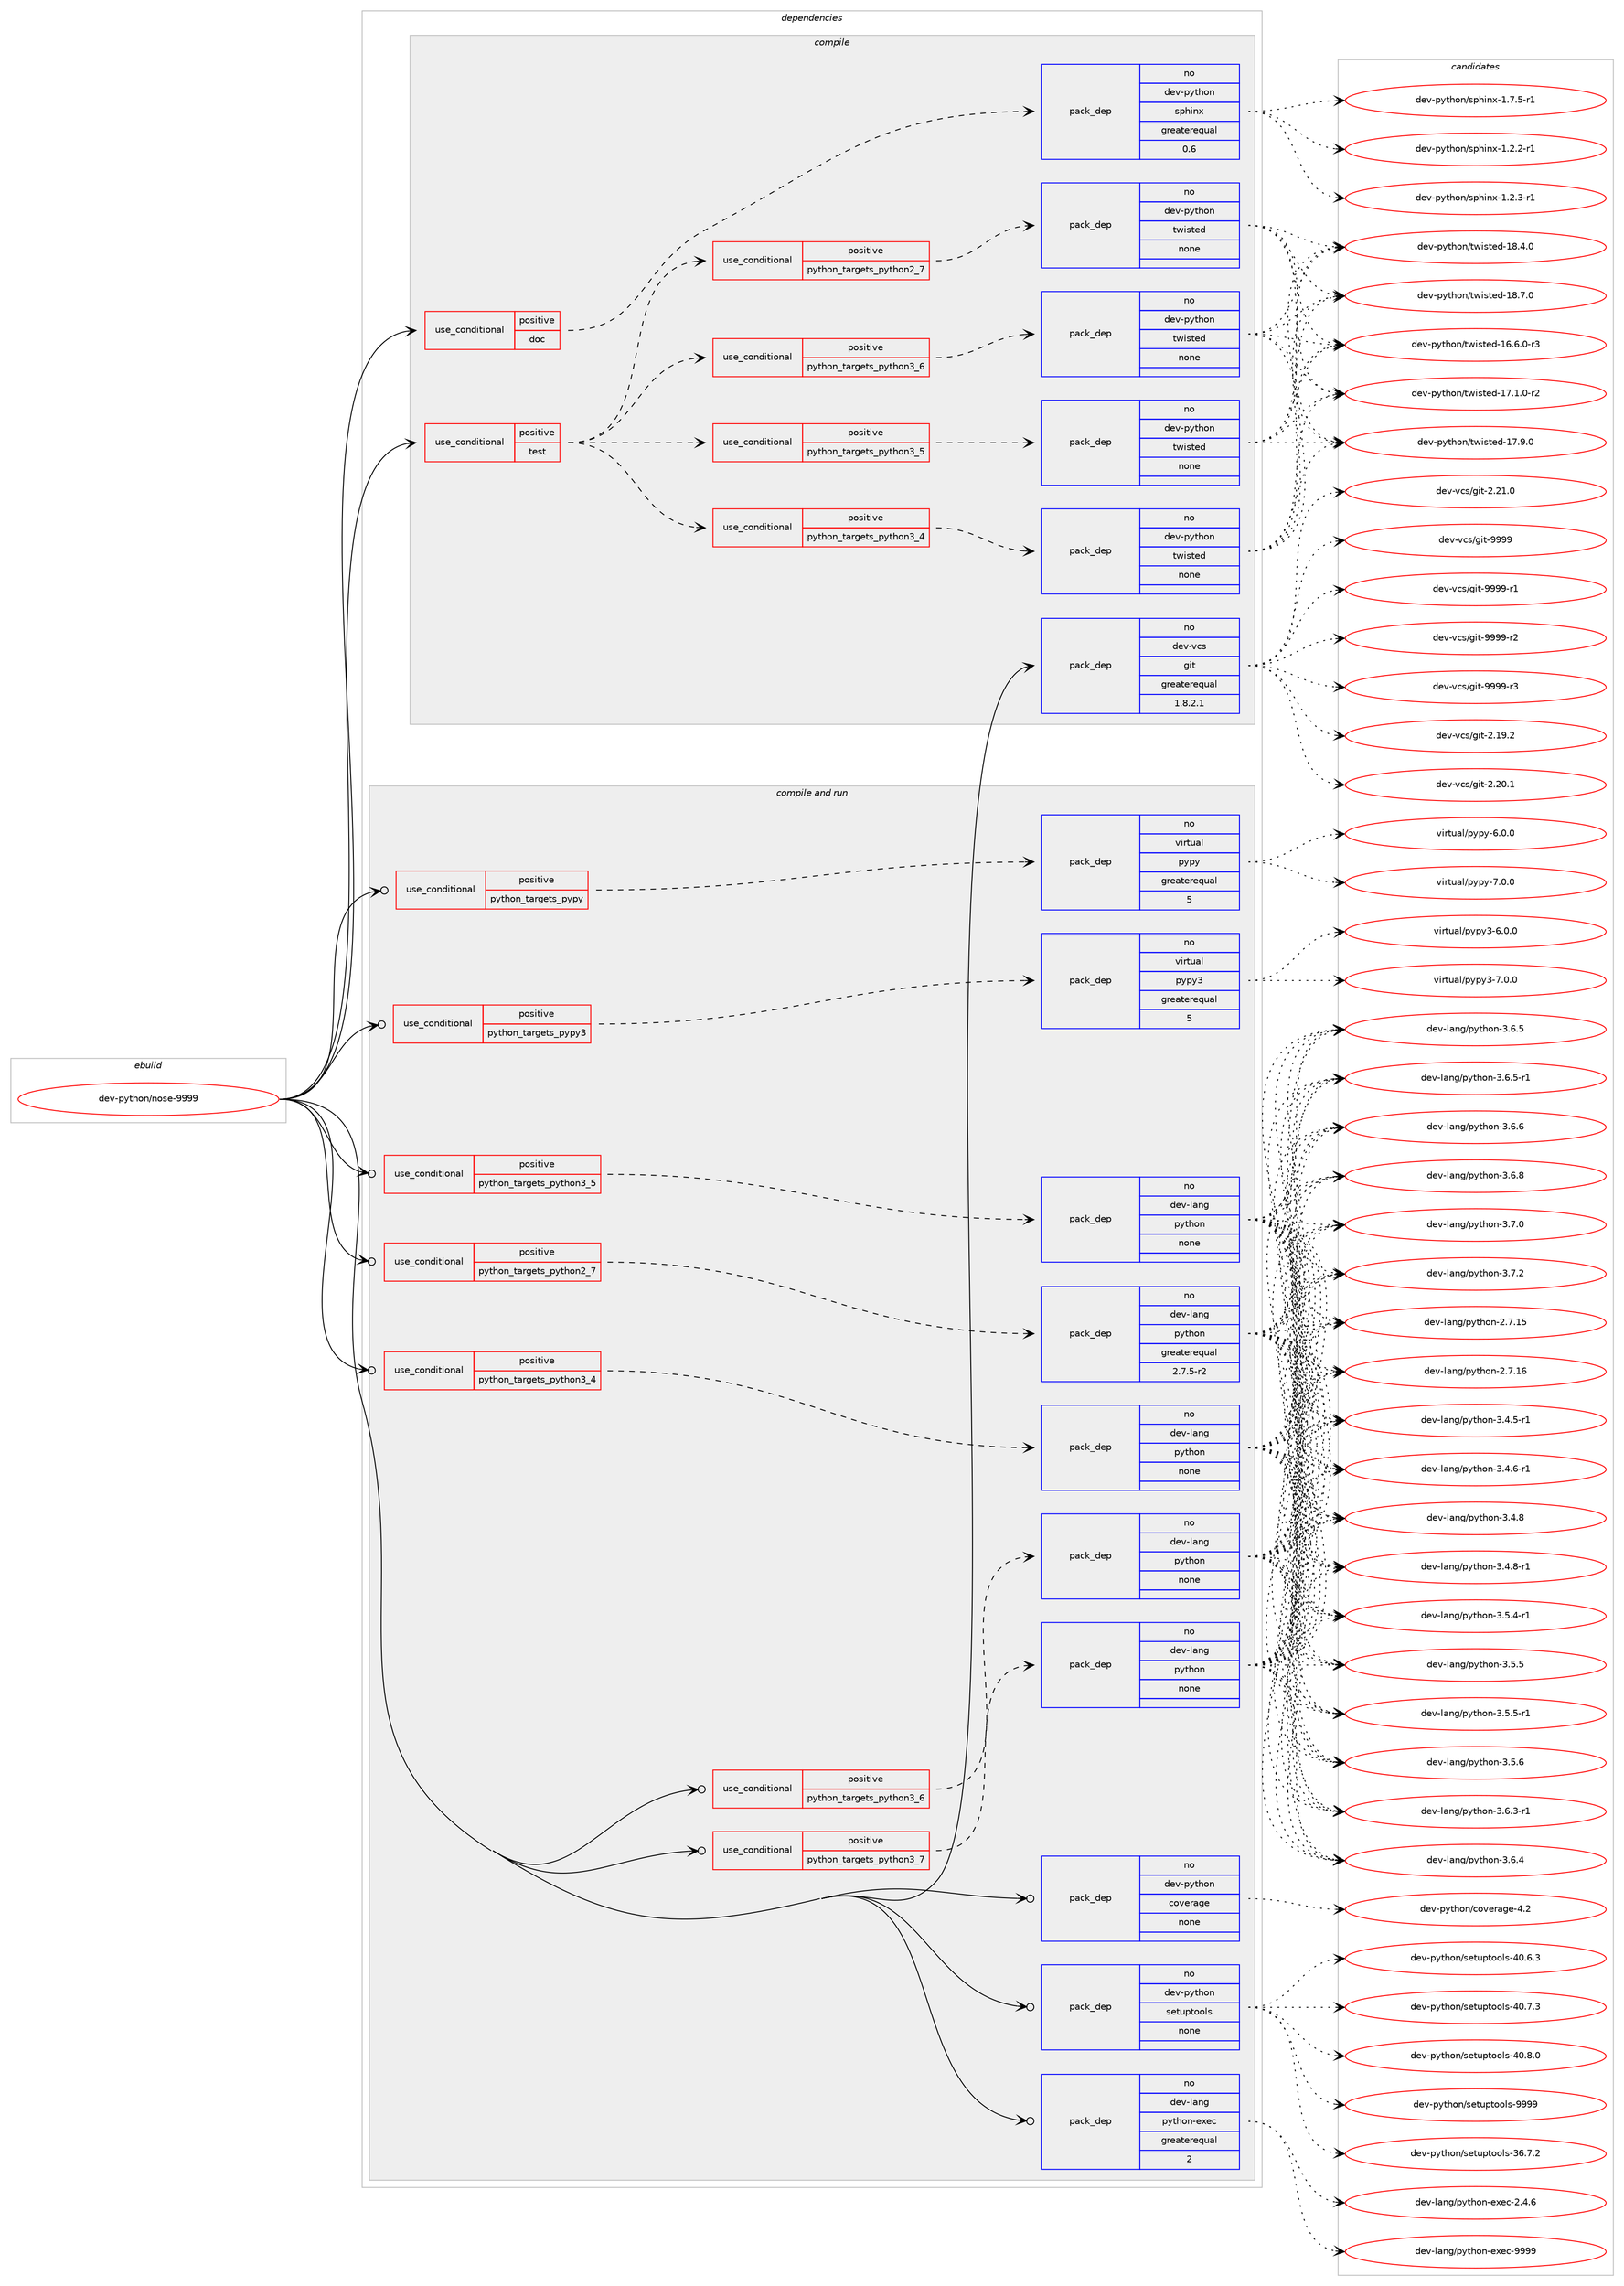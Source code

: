 digraph prolog {

# *************
# Graph options
# *************

newrank=true;
concentrate=true;
compound=true;
graph [rankdir=LR,fontname=Helvetica,fontsize=10,ranksep=1.5];#, ranksep=2.5, nodesep=0.2];
edge  [arrowhead=vee];
node  [fontname=Helvetica,fontsize=10];

# **********
# The ebuild
# **********

subgraph cluster_leftcol {
color=gray;
rank=same;
label=<<i>ebuild</i>>;
id [label="dev-python/nose-9999", color=red, width=4, href="../dev-python/nose-9999.svg"];
}

# ****************
# The dependencies
# ****************

subgraph cluster_midcol {
color=gray;
label=<<i>dependencies</i>>;
subgraph cluster_compile {
fillcolor="#eeeeee";
style=filled;
label=<<i>compile</i>>;
subgraph cond378165 {
dependency1420888 [label=<<TABLE BORDER="0" CELLBORDER="1" CELLSPACING="0" CELLPADDING="4"><TR><TD ROWSPAN="3" CELLPADDING="10">use_conditional</TD></TR><TR><TD>positive</TD></TR><TR><TD>doc</TD></TR></TABLE>>, shape=none, color=red];
subgraph pack1019446 {
dependency1420889 [label=<<TABLE BORDER="0" CELLBORDER="1" CELLSPACING="0" CELLPADDING="4" WIDTH="220"><TR><TD ROWSPAN="6" CELLPADDING="30">pack_dep</TD></TR><TR><TD WIDTH="110">no</TD></TR><TR><TD>dev-python</TD></TR><TR><TD>sphinx</TD></TR><TR><TD>greaterequal</TD></TR><TR><TD>0.6</TD></TR></TABLE>>, shape=none, color=blue];
}
dependency1420888:e -> dependency1420889:w [weight=20,style="dashed",arrowhead="vee"];
}
id:e -> dependency1420888:w [weight=20,style="solid",arrowhead="vee"];
subgraph cond378166 {
dependency1420890 [label=<<TABLE BORDER="0" CELLBORDER="1" CELLSPACING="0" CELLPADDING="4"><TR><TD ROWSPAN="3" CELLPADDING="10">use_conditional</TD></TR><TR><TD>positive</TD></TR><TR><TD>test</TD></TR></TABLE>>, shape=none, color=red];
subgraph cond378167 {
dependency1420891 [label=<<TABLE BORDER="0" CELLBORDER="1" CELLSPACING="0" CELLPADDING="4"><TR><TD ROWSPAN="3" CELLPADDING="10">use_conditional</TD></TR><TR><TD>positive</TD></TR><TR><TD>python_targets_python2_7</TD></TR></TABLE>>, shape=none, color=red];
subgraph pack1019447 {
dependency1420892 [label=<<TABLE BORDER="0" CELLBORDER="1" CELLSPACING="0" CELLPADDING="4" WIDTH="220"><TR><TD ROWSPAN="6" CELLPADDING="30">pack_dep</TD></TR><TR><TD WIDTH="110">no</TD></TR><TR><TD>dev-python</TD></TR><TR><TD>twisted</TD></TR><TR><TD>none</TD></TR><TR><TD></TD></TR></TABLE>>, shape=none, color=blue];
}
dependency1420891:e -> dependency1420892:w [weight=20,style="dashed",arrowhead="vee"];
}
dependency1420890:e -> dependency1420891:w [weight=20,style="dashed",arrowhead="vee"];
subgraph cond378168 {
dependency1420893 [label=<<TABLE BORDER="0" CELLBORDER="1" CELLSPACING="0" CELLPADDING="4"><TR><TD ROWSPAN="3" CELLPADDING="10">use_conditional</TD></TR><TR><TD>positive</TD></TR><TR><TD>python_targets_python3_4</TD></TR></TABLE>>, shape=none, color=red];
subgraph pack1019448 {
dependency1420894 [label=<<TABLE BORDER="0" CELLBORDER="1" CELLSPACING="0" CELLPADDING="4" WIDTH="220"><TR><TD ROWSPAN="6" CELLPADDING="30">pack_dep</TD></TR><TR><TD WIDTH="110">no</TD></TR><TR><TD>dev-python</TD></TR><TR><TD>twisted</TD></TR><TR><TD>none</TD></TR><TR><TD></TD></TR></TABLE>>, shape=none, color=blue];
}
dependency1420893:e -> dependency1420894:w [weight=20,style="dashed",arrowhead="vee"];
}
dependency1420890:e -> dependency1420893:w [weight=20,style="dashed",arrowhead="vee"];
subgraph cond378169 {
dependency1420895 [label=<<TABLE BORDER="0" CELLBORDER="1" CELLSPACING="0" CELLPADDING="4"><TR><TD ROWSPAN="3" CELLPADDING="10">use_conditional</TD></TR><TR><TD>positive</TD></TR><TR><TD>python_targets_python3_5</TD></TR></TABLE>>, shape=none, color=red];
subgraph pack1019449 {
dependency1420896 [label=<<TABLE BORDER="0" CELLBORDER="1" CELLSPACING="0" CELLPADDING="4" WIDTH="220"><TR><TD ROWSPAN="6" CELLPADDING="30">pack_dep</TD></TR><TR><TD WIDTH="110">no</TD></TR><TR><TD>dev-python</TD></TR><TR><TD>twisted</TD></TR><TR><TD>none</TD></TR><TR><TD></TD></TR></TABLE>>, shape=none, color=blue];
}
dependency1420895:e -> dependency1420896:w [weight=20,style="dashed",arrowhead="vee"];
}
dependency1420890:e -> dependency1420895:w [weight=20,style="dashed",arrowhead="vee"];
subgraph cond378170 {
dependency1420897 [label=<<TABLE BORDER="0" CELLBORDER="1" CELLSPACING="0" CELLPADDING="4"><TR><TD ROWSPAN="3" CELLPADDING="10">use_conditional</TD></TR><TR><TD>positive</TD></TR><TR><TD>python_targets_python3_6</TD></TR></TABLE>>, shape=none, color=red];
subgraph pack1019450 {
dependency1420898 [label=<<TABLE BORDER="0" CELLBORDER="1" CELLSPACING="0" CELLPADDING="4" WIDTH="220"><TR><TD ROWSPAN="6" CELLPADDING="30">pack_dep</TD></TR><TR><TD WIDTH="110">no</TD></TR><TR><TD>dev-python</TD></TR><TR><TD>twisted</TD></TR><TR><TD>none</TD></TR><TR><TD></TD></TR></TABLE>>, shape=none, color=blue];
}
dependency1420897:e -> dependency1420898:w [weight=20,style="dashed",arrowhead="vee"];
}
dependency1420890:e -> dependency1420897:w [weight=20,style="dashed",arrowhead="vee"];
}
id:e -> dependency1420890:w [weight=20,style="solid",arrowhead="vee"];
subgraph pack1019451 {
dependency1420899 [label=<<TABLE BORDER="0" CELLBORDER="1" CELLSPACING="0" CELLPADDING="4" WIDTH="220"><TR><TD ROWSPAN="6" CELLPADDING="30">pack_dep</TD></TR><TR><TD WIDTH="110">no</TD></TR><TR><TD>dev-vcs</TD></TR><TR><TD>git</TD></TR><TR><TD>greaterequal</TD></TR><TR><TD>1.8.2.1</TD></TR></TABLE>>, shape=none, color=blue];
}
id:e -> dependency1420899:w [weight=20,style="solid",arrowhead="vee"];
}
subgraph cluster_compileandrun {
fillcolor="#eeeeee";
style=filled;
label=<<i>compile and run</i>>;
subgraph cond378171 {
dependency1420900 [label=<<TABLE BORDER="0" CELLBORDER="1" CELLSPACING="0" CELLPADDING="4"><TR><TD ROWSPAN="3" CELLPADDING="10">use_conditional</TD></TR><TR><TD>positive</TD></TR><TR><TD>python_targets_pypy</TD></TR></TABLE>>, shape=none, color=red];
subgraph pack1019452 {
dependency1420901 [label=<<TABLE BORDER="0" CELLBORDER="1" CELLSPACING="0" CELLPADDING="4" WIDTH="220"><TR><TD ROWSPAN="6" CELLPADDING="30">pack_dep</TD></TR><TR><TD WIDTH="110">no</TD></TR><TR><TD>virtual</TD></TR><TR><TD>pypy</TD></TR><TR><TD>greaterequal</TD></TR><TR><TD>5</TD></TR></TABLE>>, shape=none, color=blue];
}
dependency1420900:e -> dependency1420901:w [weight=20,style="dashed",arrowhead="vee"];
}
id:e -> dependency1420900:w [weight=20,style="solid",arrowhead="odotvee"];
subgraph cond378172 {
dependency1420902 [label=<<TABLE BORDER="0" CELLBORDER="1" CELLSPACING="0" CELLPADDING="4"><TR><TD ROWSPAN="3" CELLPADDING="10">use_conditional</TD></TR><TR><TD>positive</TD></TR><TR><TD>python_targets_pypy3</TD></TR></TABLE>>, shape=none, color=red];
subgraph pack1019453 {
dependency1420903 [label=<<TABLE BORDER="0" CELLBORDER="1" CELLSPACING="0" CELLPADDING="4" WIDTH="220"><TR><TD ROWSPAN="6" CELLPADDING="30">pack_dep</TD></TR><TR><TD WIDTH="110">no</TD></TR><TR><TD>virtual</TD></TR><TR><TD>pypy3</TD></TR><TR><TD>greaterequal</TD></TR><TR><TD>5</TD></TR></TABLE>>, shape=none, color=blue];
}
dependency1420902:e -> dependency1420903:w [weight=20,style="dashed",arrowhead="vee"];
}
id:e -> dependency1420902:w [weight=20,style="solid",arrowhead="odotvee"];
subgraph cond378173 {
dependency1420904 [label=<<TABLE BORDER="0" CELLBORDER="1" CELLSPACING="0" CELLPADDING="4"><TR><TD ROWSPAN="3" CELLPADDING="10">use_conditional</TD></TR><TR><TD>positive</TD></TR><TR><TD>python_targets_python2_7</TD></TR></TABLE>>, shape=none, color=red];
subgraph pack1019454 {
dependency1420905 [label=<<TABLE BORDER="0" CELLBORDER="1" CELLSPACING="0" CELLPADDING="4" WIDTH="220"><TR><TD ROWSPAN="6" CELLPADDING="30">pack_dep</TD></TR><TR><TD WIDTH="110">no</TD></TR><TR><TD>dev-lang</TD></TR><TR><TD>python</TD></TR><TR><TD>greaterequal</TD></TR><TR><TD>2.7.5-r2</TD></TR></TABLE>>, shape=none, color=blue];
}
dependency1420904:e -> dependency1420905:w [weight=20,style="dashed",arrowhead="vee"];
}
id:e -> dependency1420904:w [weight=20,style="solid",arrowhead="odotvee"];
subgraph cond378174 {
dependency1420906 [label=<<TABLE BORDER="0" CELLBORDER="1" CELLSPACING="0" CELLPADDING="4"><TR><TD ROWSPAN="3" CELLPADDING="10">use_conditional</TD></TR><TR><TD>positive</TD></TR><TR><TD>python_targets_python3_4</TD></TR></TABLE>>, shape=none, color=red];
subgraph pack1019455 {
dependency1420907 [label=<<TABLE BORDER="0" CELLBORDER="1" CELLSPACING="0" CELLPADDING="4" WIDTH="220"><TR><TD ROWSPAN="6" CELLPADDING="30">pack_dep</TD></TR><TR><TD WIDTH="110">no</TD></TR><TR><TD>dev-lang</TD></TR><TR><TD>python</TD></TR><TR><TD>none</TD></TR><TR><TD></TD></TR></TABLE>>, shape=none, color=blue];
}
dependency1420906:e -> dependency1420907:w [weight=20,style="dashed",arrowhead="vee"];
}
id:e -> dependency1420906:w [weight=20,style="solid",arrowhead="odotvee"];
subgraph cond378175 {
dependency1420908 [label=<<TABLE BORDER="0" CELLBORDER="1" CELLSPACING="0" CELLPADDING="4"><TR><TD ROWSPAN="3" CELLPADDING="10">use_conditional</TD></TR><TR><TD>positive</TD></TR><TR><TD>python_targets_python3_5</TD></TR></TABLE>>, shape=none, color=red];
subgraph pack1019456 {
dependency1420909 [label=<<TABLE BORDER="0" CELLBORDER="1" CELLSPACING="0" CELLPADDING="4" WIDTH="220"><TR><TD ROWSPAN="6" CELLPADDING="30">pack_dep</TD></TR><TR><TD WIDTH="110">no</TD></TR><TR><TD>dev-lang</TD></TR><TR><TD>python</TD></TR><TR><TD>none</TD></TR><TR><TD></TD></TR></TABLE>>, shape=none, color=blue];
}
dependency1420908:e -> dependency1420909:w [weight=20,style="dashed",arrowhead="vee"];
}
id:e -> dependency1420908:w [weight=20,style="solid",arrowhead="odotvee"];
subgraph cond378176 {
dependency1420910 [label=<<TABLE BORDER="0" CELLBORDER="1" CELLSPACING="0" CELLPADDING="4"><TR><TD ROWSPAN="3" CELLPADDING="10">use_conditional</TD></TR><TR><TD>positive</TD></TR><TR><TD>python_targets_python3_6</TD></TR></TABLE>>, shape=none, color=red];
subgraph pack1019457 {
dependency1420911 [label=<<TABLE BORDER="0" CELLBORDER="1" CELLSPACING="0" CELLPADDING="4" WIDTH="220"><TR><TD ROWSPAN="6" CELLPADDING="30">pack_dep</TD></TR><TR><TD WIDTH="110">no</TD></TR><TR><TD>dev-lang</TD></TR><TR><TD>python</TD></TR><TR><TD>none</TD></TR><TR><TD></TD></TR></TABLE>>, shape=none, color=blue];
}
dependency1420910:e -> dependency1420911:w [weight=20,style="dashed",arrowhead="vee"];
}
id:e -> dependency1420910:w [weight=20,style="solid",arrowhead="odotvee"];
subgraph cond378177 {
dependency1420912 [label=<<TABLE BORDER="0" CELLBORDER="1" CELLSPACING="0" CELLPADDING="4"><TR><TD ROWSPAN="3" CELLPADDING="10">use_conditional</TD></TR><TR><TD>positive</TD></TR><TR><TD>python_targets_python3_7</TD></TR></TABLE>>, shape=none, color=red];
subgraph pack1019458 {
dependency1420913 [label=<<TABLE BORDER="0" CELLBORDER="1" CELLSPACING="0" CELLPADDING="4" WIDTH="220"><TR><TD ROWSPAN="6" CELLPADDING="30">pack_dep</TD></TR><TR><TD WIDTH="110">no</TD></TR><TR><TD>dev-lang</TD></TR><TR><TD>python</TD></TR><TR><TD>none</TD></TR><TR><TD></TD></TR></TABLE>>, shape=none, color=blue];
}
dependency1420912:e -> dependency1420913:w [weight=20,style="dashed",arrowhead="vee"];
}
id:e -> dependency1420912:w [weight=20,style="solid",arrowhead="odotvee"];
subgraph pack1019459 {
dependency1420914 [label=<<TABLE BORDER="0" CELLBORDER="1" CELLSPACING="0" CELLPADDING="4" WIDTH="220"><TR><TD ROWSPAN="6" CELLPADDING="30">pack_dep</TD></TR><TR><TD WIDTH="110">no</TD></TR><TR><TD>dev-lang</TD></TR><TR><TD>python-exec</TD></TR><TR><TD>greaterequal</TD></TR><TR><TD>2</TD></TR></TABLE>>, shape=none, color=blue];
}
id:e -> dependency1420914:w [weight=20,style="solid",arrowhead="odotvee"];
subgraph pack1019460 {
dependency1420915 [label=<<TABLE BORDER="0" CELLBORDER="1" CELLSPACING="0" CELLPADDING="4" WIDTH="220"><TR><TD ROWSPAN="6" CELLPADDING="30">pack_dep</TD></TR><TR><TD WIDTH="110">no</TD></TR><TR><TD>dev-python</TD></TR><TR><TD>coverage</TD></TR><TR><TD>none</TD></TR><TR><TD></TD></TR></TABLE>>, shape=none, color=blue];
}
id:e -> dependency1420915:w [weight=20,style="solid",arrowhead="odotvee"];
subgraph pack1019461 {
dependency1420916 [label=<<TABLE BORDER="0" CELLBORDER="1" CELLSPACING="0" CELLPADDING="4" WIDTH="220"><TR><TD ROWSPAN="6" CELLPADDING="30">pack_dep</TD></TR><TR><TD WIDTH="110">no</TD></TR><TR><TD>dev-python</TD></TR><TR><TD>setuptools</TD></TR><TR><TD>none</TD></TR><TR><TD></TD></TR></TABLE>>, shape=none, color=blue];
}
id:e -> dependency1420916:w [weight=20,style="solid",arrowhead="odotvee"];
}
subgraph cluster_run {
fillcolor="#eeeeee";
style=filled;
label=<<i>run</i>>;
}
}

# **************
# The candidates
# **************

subgraph cluster_choices {
rank=same;
color=gray;
label=<<i>candidates</i>>;

subgraph choice1019446 {
color=black;
nodesep=1;
choice10010111845112121116104111110471151121041051101204549465046504511449 [label="dev-python/sphinx-1.2.2-r1", color=red, width=4,href="../dev-python/sphinx-1.2.2-r1.svg"];
choice10010111845112121116104111110471151121041051101204549465046514511449 [label="dev-python/sphinx-1.2.3-r1", color=red, width=4,href="../dev-python/sphinx-1.2.3-r1.svg"];
choice10010111845112121116104111110471151121041051101204549465546534511449 [label="dev-python/sphinx-1.7.5-r1", color=red, width=4,href="../dev-python/sphinx-1.7.5-r1.svg"];
dependency1420889:e -> choice10010111845112121116104111110471151121041051101204549465046504511449:w [style=dotted,weight="100"];
dependency1420889:e -> choice10010111845112121116104111110471151121041051101204549465046514511449:w [style=dotted,weight="100"];
dependency1420889:e -> choice10010111845112121116104111110471151121041051101204549465546534511449:w [style=dotted,weight="100"];
}
subgraph choice1019447 {
color=black;
nodesep=1;
choice1001011184511212111610411111047116119105115116101100454954465446484511451 [label="dev-python/twisted-16.6.0-r3", color=red, width=4,href="../dev-python/twisted-16.6.0-r3.svg"];
choice1001011184511212111610411111047116119105115116101100454955464946484511450 [label="dev-python/twisted-17.1.0-r2", color=red, width=4,href="../dev-python/twisted-17.1.0-r2.svg"];
choice100101118451121211161041111104711611910511511610110045495546574648 [label="dev-python/twisted-17.9.0", color=red, width=4,href="../dev-python/twisted-17.9.0.svg"];
choice100101118451121211161041111104711611910511511610110045495646524648 [label="dev-python/twisted-18.4.0", color=red, width=4,href="../dev-python/twisted-18.4.0.svg"];
choice100101118451121211161041111104711611910511511610110045495646554648 [label="dev-python/twisted-18.7.0", color=red, width=4,href="../dev-python/twisted-18.7.0.svg"];
dependency1420892:e -> choice1001011184511212111610411111047116119105115116101100454954465446484511451:w [style=dotted,weight="100"];
dependency1420892:e -> choice1001011184511212111610411111047116119105115116101100454955464946484511450:w [style=dotted,weight="100"];
dependency1420892:e -> choice100101118451121211161041111104711611910511511610110045495546574648:w [style=dotted,weight="100"];
dependency1420892:e -> choice100101118451121211161041111104711611910511511610110045495646524648:w [style=dotted,weight="100"];
dependency1420892:e -> choice100101118451121211161041111104711611910511511610110045495646554648:w [style=dotted,weight="100"];
}
subgraph choice1019448 {
color=black;
nodesep=1;
choice1001011184511212111610411111047116119105115116101100454954465446484511451 [label="dev-python/twisted-16.6.0-r3", color=red, width=4,href="../dev-python/twisted-16.6.0-r3.svg"];
choice1001011184511212111610411111047116119105115116101100454955464946484511450 [label="dev-python/twisted-17.1.0-r2", color=red, width=4,href="../dev-python/twisted-17.1.0-r2.svg"];
choice100101118451121211161041111104711611910511511610110045495546574648 [label="dev-python/twisted-17.9.0", color=red, width=4,href="../dev-python/twisted-17.9.0.svg"];
choice100101118451121211161041111104711611910511511610110045495646524648 [label="dev-python/twisted-18.4.0", color=red, width=4,href="../dev-python/twisted-18.4.0.svg"];
choice100101118451121211161041111104711611910511511610110045495646554648 [label="dev-python/twisted-18.7.0", color=red, width=4,href="../dev-python/twisted-18.7.0.svg"];
dependency1420894:e -> choice1001011184511212111610411111047116119105115116101100454954465446484511451:w [style=dotted,weight="100"];
dependency1420894:e -> choice1001011184511212111610411111047116119105115116101100454955464946484511450:w [style=dotted,weight="100"];
dependency1420894:e -> choice100101118451121211161041111104711611910511511610110045495546574648:w [style=dotted,weight="100"];
dependency1420894:e -> choice100101118451121211161041111104711611910511511610110045495646524648:w [style=dotted,weight="100"];
dependency1420894:e -> choice100101118451121211161041111104711611910511511610110045495646554648:w [style=dotted,weight="100"];
}
subgraph choice1019449 {
color=black;
nodesep=1;
choice1001011184511212111610411111047116119105115116101100454954465446484511451 [label="dev-python/twisted-16.6.0-r3", color=red, width=4,href="../dev-python/twisted-16.6.0-r3.svg"];
choice1001011184511212111610411111047116119105115116101100454955464946484511450 [label="dev-python/twisted-17.1.0-r2", color=red, width=4,href="../dev-python/twisted-17.1.0-r2.svg"];
choice100101118451121211161041111104711611910511511610110045495546574648 [label="dev-python/twisted-17.9.0", color=red, width=4,href="../dev-python/twisted-17.9.0.svg"];
choice100101118451121211161041111104711611910511511610110045495646524648 [label="dev-python/twisted-18.4.0", color=red, width=4,href="../dev-python/twisted-18.4.0.svg"];
choice100101118451121211161041111104711611910511511610110045495646554648 [label="dev-python/twisted-18.7.0", color=red, width=4,href="../dev-python/twisted-18.7.0.svg"];
dependency1420896:e -> choice1001011184511212111610411111047116119105115116101100454954465446484511451:w [style=dotted,weight="100"];
dependency1420896:e -> choice1001011184511212111610411111047116119105115116101100454955464946484511450:w [style=dotted,weight="100"];
dependency1420896:e -> choice100101118451121211161041111104711611910511511610110045495546574648:w [style=dotted,weight="100"];
dependency1420896:e -> choice100101118451121211161041111104711611910511511610110045495646524648:w [style=dotted,weight="100"];
dependency1420896:e -> choice100101118451121211161041111104711611910511511610110045495646554648:w [style=dotted,weight="100"];
}
subgraph choice1019450 {
color=black;
nodesep=1;
choice1001011184511212111610411111047116119105115116101100454954465446484511451 [label="dev-python/twisted-16.6.0-r3", color=red, width=4,href="../dev-python/twisted-16.6.0-r3.svg"];
choice1001011184511212111610411111047116119105115116101100454955464946484511450 [label="dev-python/twisted-17.1.0-r2", color=red, width=4,href="../dev-python/twisted-17.1.0-r2.svg"];
choice100101118451121211161041111104711611910511511610110045495546574648 [label="dev-python/twisted-17.9.0", color=red, width=4,href="../dev-python/twisted-17.9.0.svg"];
choice100101118451121211161041111104711611910511511610110045495646524648 [label="dev-python/twisted-18.4.0", color=red, width=4,href="../dev-python/twisted-18.4.0.svg"];
choice100101118451121211161041111104711611910511511610110045495646554648 [label="dev-python/twisted-18.7.0", color=red, width=4,href="../dev-python/twisted-18.7.0.svg"];
dependency1420898:e -> choice1001011184511212111610411111047116119105115116101100454954465446484511451:w [style=dotted,weight="100"];
dependency1420898:e -> choice1001011184511212111610411111047116119105115116101100454955464946484511450:w [style=dotted,weight="100"];
dependency1420898:e -> choice100101118451121211161041111104711611910511511610110045495546574648:w [style=dotted,weight="100"];
dependency1420898:e -> choice100101118451121211161041111104711611910511511610110045495646524648:w [style=dotted,weight="100"];
dependency1420898:e -> choice100101118451121211161041111104711611910511511610110045495646554648:w [style=dotted,weight="100"];
}
subgraph choice1019451 {
color=black;
nodesep=1;
choice10010111845118991154710310511645504649574650 [label="dev-vcs/git-2.19.2", color=red, width=4,href="../dev-vcs/git-2.19.2.svg"];
choice10010111845118991154710310511645504650484649 [label="dev-vcs/git-2.20.1", color=red, width=4,href="../dev-vcs/git-2.20.1.svg"];
choice10010111845118991154710310511645504650494648 [label="dev-vcs/git-2.21.0", color=red, width=4,href="../dev-vcs/git-2.21.0.svg"];
choice1001011184511899115471031051164557575757 [label="dev-vcs/git-9999", color=red, width=4,href="../dev-vcs/git-9999.svg"];
choice10010111845118991154710310511645575757574511449 [label="dev-vcs/git-9999-r1", color=red, width=4,href="../dev-vcs/git-9999-r1.svg"];
choice10010111845118991154710310511645575757574511450 [label="dev-vcs/git-9999-r2", color=red, width=4,href="../dev-vcs/git-9999-r2.svg"];
choice10010111845118991154710310511645575757574511451 [label="dev-vcs/git-9999-r3", color=red, width=4,href="../dev-vcs/git-9999-r3.svg"];
dependency1420899:e -> choice10010111845118991154710310511645504649574650:w [style=dotted,weight="100"];
dependency1420899:e -> choice10010111845118991154710310511645504650484649:w [style=dotted,weight="100"];
dependency1420899:e -> choice10010111845118991154710310511645504650494648:w [style=dotted,weight="100"];
dependency1420899:e -> choice1001011184511899115471031051164557575757:w [style=dotted,weight="100"];
dependency1420899:e -> choice10010111845118991154710310511645575757574511449:w [style=dotted,weight="100"];
dependency1420899:e -> choice10010111845118991154710310511645575757574511450:w [style=dotted,weight="100"];
dependency1420899:e -> choice10010111845118991154710310511645575757574511451:w [style=dotted,weight="100"];
}
subgraph choice1019452 {
color=black;
nodesep=1;
choice1181051141161179710847112121112121455446484648 [label="virtual/pypy-6.0.0", color=red, width=4,href="../virtual/pypy-6.0.0.svg"];
choice1181051141161179710847112121112121455546484648 [label="virtual/pypy-7.0.0", color=red, width=4,href="../virtual/pypy-7.0.0.svg"];
dependency1420901:e -> choice1181051141161179710847112121112121455446484648:w [style=dotted,weight="100"];
dependency1420901:e -> choice1181051141161179710847112121112121455546484648:w [style=dotted,weight="100"];
}
subgraph choice1019453 {
color=black;
nodesep=1;
choice118105114116117971084711212111212151455446484648 [label="virtual/pypy3-6.0.0", color=red, width=4,href="../virtual/pypy3-6.0.0.svg"];
choice118105114116117971084711212111212151455546484648 [label="virtual/pypy3-7.0.0", color=red, width=4,href="../virtual/pypy3-7.0.0.svg"];
dependency1420903:e -> choice118105114116117971084711212111212151455446484648:w [style=dotted,weight="100"];
dependency1420903:e -> choice118105114116117971084711212111212151455546484648:w [style=dotted,weight="100"];
}
subgraph choice1019454 {
color=black;
nodesep=1;
choice10010111845108971101034711212111610411111045504655464953 [label="dev-lang/python-2.7.15", color=red, width=4,href="../dev-lang/python-2.7.15.svg"];
choice10010111845108971101034711212111610411111045504655464954 [label="dev-lang/python-2.7.16", color=red, width=4,href="../dev-lang/python-2.7.16.svg"];
choice1001011184510897110103471121211161041111104551465246534511449 [label="dev-lang/python-3.4.5-r1", color=red, width=4,href="../dev-lang/python-3.4.5-r1.svg"];
choice1001011184510897110103471121211161041111104551465246544511449 [label="dev-lang/python-3.4.6-r1", color=red, width=4,href="../dev-lang/python-3.4.6-r1.svg"];
choice100101118451089711010347112121116104111110455146524656 [label="dev-lang/python-3.4.8", color=red, width=4,href="../dev-lang/python-3.4.8.svg"];
choice1001011184510897110103471121211161041111104551465246564511449 [label="dev-lang/python-3.4.8-r1", color=red, width=4,href="../dev-lang/python-3.4.8-r1.svg"];
choice1001011184510897110103471121211161041111104551465346524511449 [label="dev-lang/python-3.5.4-r1", color=red, width=4,href="../dev-lang/python-3.5.4-r1.svg"];
choice100101118451089711010347112121116104111110455146534653 [label="dev-lang/python-3.5.5", color=red, width=4,href="../dev-lang/python-3.5.5.svg"];
choice1001011184510897110103471121211161041111104551465346534511449 [label="dev-lang/python-3.5.5-r1", color=red, width=4,href="../dev-lang/python-3.5.5-r1.svg"];
choice100101118451089711010347112121116104111110455146534654 [label="dev-lang/python-3.5.6", color=red, width=4,href="../dev-lang/python-3.5.6.svg"];
choice1001011184510897110103471121211161041111104551465446514511449 [label="dev-lang/python-3.6.3-r1", color=red, width=4,href="../dev-lang/python-3.6.3-r1.svg"];
choice100101118451089711010347112121116104111110455146544652 [label="dev-lang/python-3.6.4", color=red, width=4,href="../dev-lang/python-3.6.4.svg"];
choice100101118451089711010347112121116104111110455146544653 [label="dev-lang/python-3.6.5", color=red, width=4,href="../dev-lang/python-3.6.5.svg"];
choice1001011184510897110103471121211161041111104551465446534511449 [label="dev-lang/python-3.6.5-r1", color=red, width=4,href="../dev-lang/python-3.6.5-r1.svg"];
choice100101118451089711010347112121116104111110455146544654 [label="dev-lang/python-3.6.6", color=red, width=4,href="../dev-lang/python-3.6.6.svg"];
choice100101118451089711010347112121116104111110455146544656 [label="dev-lang/python-3.6.8", color=red, width=4,href="../dev-lang/python-3.6.8.svg"];
choice100101118451089711010347112121116104111110455146554648 [label="dev-lang/python-3.7.0", color=red, width=4,href="../dev-lang/python-3.7.0.svg"];
choice100101118451089711010347112121116104111110455146554650 [label="dev-lang/python-3.7.2", color=red, width=4,href="../dev-lang/python-3.7.2.svg"];
dependency1420905:e -> choice10010111845108971101034711212111610411111045504655464953:w [style=dotted,weight="100"];
dependency1420905:e -> choice10010111845108971101034711212111610411111045504655464954:w [style=dotted,weight="100"];
dependency1420905:e -> choice1001011184510897110103471121211161041111104551465246534511449:w [style=dotted,weight="100"];
dependency1420905:e -> choice1001011184510897110103471121211161041111104551465246544511449:w [style=dotted,weight="100"];
dependency1420905:e -> choice100101118451089711010347112121116104111110455146524656:w [style=dotted,weight="100"];
dependency1420905:e -> choice1001011184510897110103471121211161041111104551465246564511449:w [style=dotted,weight="100"];
dependency1420905:e -> choice1001011184510897110103471121211161041111104551465346524511449:w [style=dotted,weight="100"];
dependency1420905:e -> choice100101118451089711010347112121116104111110455146534653:w [style=dotted,weight="100"];
dependency1420905:e -> choice1001011184510897110103471121211161041111104551465346534511449:w [style=dotted,weight="100"];
dependency1420905:e -> choice100101118451089711010347112121116104111110455146534654:w [style=dotted,weight="100"];
dependency1420905:e -> choice1001011184510897110103471121211161041111104551465446514511449:w [style=dotted,weight="100"];
dependency1420905:e -> choice100101118451089711010347112121116104111110455146544652:w [style=dotted,weight="100"];
dependency1420905:e -> choice100101118451089711010347112121116104111110455146544653:w [style=dotted,weight="100"];
dependency1420905:e -> choice1001011184510897110103471121211161041111104551465446534511449:w [style=dotted,weight="100"];
dependency1420905:e -> choice100101118451089711010347112121116104111110455146544654:w [style=dotted,weight="100"];
dependency1420905:e -> choice100101118451089711010347112121116104111110455146544656:w [style=dotted,weight="100"];
dependency1420905:e -> choice100101118451089711010347112121116104111110455146554648:w [style=dotted,weight="100"];
dependency1420905:e -> choice100101118451089711010347112121116104111110455146554650:w [style=dotted,weight="100"];
}
subgraph choice1019455 {
color=black;
nodesep=1;
choice10010111845108971101034711212111610411111045504655464953 [label="dev-lang/python-2.7.15", color=red, width=4,href="../dev-lang/python-2.7.15.svg"];
choice10010111845108971101034711212111610411111045504655464954 [label="dev-lang/python-2.7.16", color=red, width=4,href="../dev-lang/python-2.7.16.svg"];
choice1001011184510897110103471121211161041111104551465246534511449 [label="dev-lang/python-3.4.5-r1", color=red, width=4,href="../dev-lang/python-3.4.5-r1.svg"];
choice1001011184510897110103471121211161041111104551465246544511449 [label="dev-lang/python-3.4.6-r1", color=red, width=4,href="../dev-lang/python-3.4.6-r1.svg"];
choice100101118451089711010347112121116104111110455146524656 [label="dev-lang/python-3.4.8", color=red, width=4,href="../dev-lang/python-3.4.8.svg"];
choice1001011184510897110103471121211161041111104551465246564511449 [label="dev-lang/python-3.4.8-r1", color=red, width=4,href="../dev-lang/python-3.4.8-r1.svg"];
choice1001011184510897110103471121211161041111104551465346524511449 [label="dev-lang/python-3.5.4-r1", color=red, width=4,href="../dev-lang/python-3.5.4-r1.svg"];
choice100101118451089711010347112121116104111110455146534653 [label="dev-lang/python-3.5.5", color=red, width=4,href="../dev-lang/python-3.5.5.svg"];
choice1001011184510897110103471121211161041111104551465346534511449 [label="dev-lang/python-3.5.5-r1", color=red, width=4,href="../dev-lang/python-3.5.5-r1.svg"];
choice100101118451089711010347112121116104111110455146534654 [label="dev-lang/python-3.5.6", color=red, width=4,href="../dev-lang/python-3.5.6.svg"];
choice1001011184510897110103471121211161041111104551465446514511449 [label="dev-lang/python-3.6.3-r1", color=red, width=4,href="../dev-lang/python-3.6.3-r1.svg"];
choice100101118451089711010347112121116104111110455146544652 [label="dev-lang/python-3.6.4", color=red, width=4,href="../dev-lang/python-3.6.4.svg"];
choice100101118451089711010347112121116104111110455146544653 [label="dev-lang/python-3.6.5", color=red, width=4,href="../dev-lang/python-3.6.5.svg"];
choice1001011184510897110103471121211161041111104551465446534511449 [label="dev-lang/python-3.6.5-r1", color=red, width=4,href="../dev-lang/python-3.6.5-r1.svg"];
choice100101118451089711010347112121116104111110455146544654 [label="dev-lang/python-3.6.6", color=red, width=4,href="../dev-lang/python-3.6.6.svg"];
choice100101118451089711010347112121116104111110455146544656 [label="dev-lang/python-3.6.8", color=red, width=4,href="../dev-lang/python-3.6.8.svg"];
choice100101118451089711010347112121116104111110455146554648 [label="dev-lang/python-3.7.0", color=red, width=4,href="../dev-lang/python-3.7.0.svg"];
choice100101118451089711010347112121116104111110455146554650 [label="dev-lang/python-3.7.2", color=red, width=4,href="../dev-lang/python-3.7.2.svg"];
dependency1420907:e -> choice10010111845108971101034711212111610411111045504655464953:w [style=dotted,weight="100"];
dependency1420907:e -> choice10010111845108971101034711212111610411111045504655464954:w [style=dotted,weight="100"];
dependency1420907:e -> choice1001011184510897110103471121211161041111104551465246534511449:w [style=dotted,weight="100"];
dependency1420907:e -> choice1001011184510897110103471121211161041111104551465246544511449:w [style=dotted,weight="100"];
dependency1420907:e -> choice100101118451089711010347112121116104111110455146524656:w [style=dotted,weight="100"];
dependency1420907:e -> choice1001011184510897110103471121211161041111104551465246564511449:w [style=dotted,weight="100"];
dependency1420907:e -> choice1001011184510897110103471121211161041111104551465346524511449:w [style=dotted,weight="100"];
dependency1420907:e -> choice100101118451089711010347112121116104111110455146534653:w [style=dotted,weight="100"];
dependency1420907:e -> choice1001011184510897110103471121211161041111104551465346534511449:w [style=dotted,weight="100"];
dependency1420907:e -> choice100101118451089711010347112121116104111110455146534654:w [style=dotted,weight="100"];
dependency1420907:e -> choice1001011184510897110103471121211161041111104551465446514511449:w [style=dotted,weight="100"];
dependency1420907:e -> choice100101118451089711010347112121116104111110455146544652:w [style=dotted,weight="100"];
dependency1420907:e -> choice100101118451089711010347112121116104111110455146544653:w [style=dotted,weight="100"];
dependency1420907:e -> choice1001011184510897110103471121211161041111104551465446534511449:w [style=dotted,weight="100"];
dependency1420907:e -> choice100101118451089711010347112121116104111110455146544654:w [style=dotted,weight="100"];
dependency1420907:e -> choice100101118451089711010347112121116104111110455146544656:w [style=dotted,weight="100"];
dependency1420907:e -> choice100101118451089711010347112121116104111110455146554648:w [style=dotted,weight="100"];
dependency1420907:e -> choice100101118451089711010347112121116104111110455146554650:w [style=dotted,weight="100"];
}
subgraph choice1019456 {
color=black;
nodesep=1;
choice10010111845108971101034711212111610411111045504655464953 [label="dev-lang/python-2.7.15", color=red, width=4,href="../dev-lang/python-2.7.15.svg"];
choice10010111845108971101034711212111610411111045504655464954 [label="dev-lang/python-2.7.16", color=red, width=4,href="../dev-lang/python-2.7.16.svg"];
choice1001011184510897110103471121211161041111104551465246534511449 [label="dev-lang/python-3.4.5-r1", color=red, width=4,href="../dev-lang/python-3.4.5-r1.svg"];
choice1001011184510897110103471121211161041111104551465246544511449 [label="dev-lang/python-3.4.6-r1", color=red, width=4,href="../dev-lang/python-3.4.6-r1.svg"];
choice100101118451089711010347112121116104111110455146524656 [label="dev-lang/python-3.4.8", color=red, width=4,href="../dev-lang/python-3.4.8.svg"];
choice1001011184510897110103471121211161041111104551465246564511449 [label="dev-lang/python-3.4.8-r1", color=red, width=4,href="../dev-lang/python-3.4.8-r1.svg"];
choice1001011184510897110103471121211161041111104551465346524511449 [label="dev-lang/python-3.5.4-r1", color=red, width=4,href="../dev-lang/python-3.5.4-r1.svg"];
choice100101118451089711010347112121116104111110455146534653 [label="dev-lang/python-3.5.5", color=red, width=4,href="../dev-lang/python-3.5.5.svg"];
choice1001011184510897110103471121211161041111104551465346534511449 [label="dev-lang/python-3.5.5-r1", color=red, width=4,href="../dev-lang/python-3.5.5-r1.svg"];
choice100101118451089711010347112121116104111110455146534654 [label="dev-lang/python-3.5.6", color=red, width=4,href="../dev-lang/python-3.5.6.svg"];
choice1001011184510897110103471121211161041111104551465446514511449 [label="dev-lang/python-3.6.3-r1", color=red, width=4,href="../dev-lang/python-3.6.3-r1.svg"];
choice100101118451089711010347112121116104111110455146544652 [label="dev-lang/python-3.6.4", color=red, width=4,href="../dev-lang/python-3.6.4.svg"];
choice100101118451089711010347112121116104111110455146544653 [label="dev-lang/python-3.6.5", color=red, width=4,href="../dev-lang/python-3.6.5.svg"];
choice1001011184510897110103471121211161041111104551465446534511449 [label="dev-lang/python-3.6.5-r1", color=red, width=4,href="../dev-lang/python-3.6.5-r1.svg"];
choice100101118451089711010347112121116104111110455146544654 [label="dev-lang/python-3.6.6", color=red, width=4,href="../dev-lang/python-3.6.6.svg"];
choice100101118451089711010347112121116104111110455146544656 [label="dev-lang/python-3.6.8", color=red, width=4,href="../dev-lang/python-3.6.8.svg"];
choice100101118451089711010347112121116104111110455146554648 [label="dev-lang/python-3.7.0", color=red, width=4,href="../dev-lang/python-3.7.0.svg"];
choice100101118451089711010347112121116104111110455146554650 [label="dev-lang/python-3.7.2", color=red, width=4,href="../dev-lang/python-3.7.2.svg"];
dependency1420909:e -> choice10010111845108971101034711212111610411111045504655464953:w [style=dotted,weight="100"];
dependency1420909:e -> choice10010111845108971101034711212111610411111045504655464954:w [style=dotted,weight="100"];
dependency1420909:e -> choice1001011184510897110103471121211161041111104551465246534511449:w [style=dotted,weight="100"];
dependency1420909:e -> choice1001011184510897110103471121211161041111104551465246544511449:w [style=dotted,weight="100"];
dependency1420909:e -> choice100101118451089711010347112121116104111110455146524656:w [style=dotted,weight="100"];
dependency1420909:e -> choice1001011184510897110103471121211161041111104551465246564511449:w [style=dotted,weight="100"];
dependency1420909:e -> choice1001011184510897110103471121211161041111104551465346524511449:w [style=dotted,weight="100"];
dependency1420909:e -> choice100101118451089711010347112121116104111110455146534653:w [style=dotted,weight="100"];
dependency1420909:e -> choice1001011184510897110103471121211161041111104551465346534511449:w [style=dotted,weight="100"];
dependency1420909:e -> choice100101118451089711010347112121116104111110455146534654:w [style=dotted,weight="100"];
dependency1420909:e -> choice1001011184510897110103471121211161041111104551465446514511449:w [style=dotted,weight="100"];
dependency1420909:e -> choice100101118451089711010347112121116104111110455146544652:w [style=dotted,weight="100"];
dependency1420909:e -> choice100101118451089711010347112121116104111110455146544653:w [style=dotted,weight="100"];
dependency1420909:e -> choice1001011184510897110103471121211161041111104551465446534511449:w [style=dotted,weight="100"];
dependency1420909:e -> choice100101118451089711010347112121116104111110455146544654:w [style=dotted,weight="100"];
dependency1420909:e -> choice100101118451089711010347112121116104111110455146544656:w [style=dotted,weight="100"];
dependency1420909:e -> choice100101118451089711010347112121116104111110455146554648:w [style=dotted,weight="100"];
dependency1420909:e -> choice100101118451089711010347112121116104111110455146554650:w [style=dotted,weight="100"];
}
subgraph choice1019457 {
color=black;
nodesep=1;
choice10010111845108971101034711212111610411111045504655464953 [label="dev-lang/python-2.7.15", color=red, width=4,href="../dev-lang/python-2.7.15.svg"];
choice10010111845108971101034711212111610411111045504655464954 [label="dev-lang/python-2.7.16", color=red, width=4,href="../dev-lang/python-2.7.16.svg"];
choice1001011184510897110103471121211161041111104551465246534511449 [label="dev-lang/python-3.4.5-r1", color=red, width=4,href="../dev-lang/python-3.4.5-r1.svg"];
choice1001011184510897110103471121211161041111104551465246544511449 [label="dev-lang/python-3.4.6-r1", color=red, width=4,href="../dev-lang/python-3.4.6-r1.svg"];
choice100101118451089711010347112121116104111110455146524656 [label="dev-lang/python-3.4.8", color=red, width=4,href="../dev-lang/python-3.4.8.svg"];
choice1001011184510897110103471121211161041111104551465246564511449 [label="dev-lang/python-3.4.8-r1", color=red, width=4,href="../dev-lang/python-3.4.8-r1.svg"];
choice1001011184510897110103471121211161041111104551465346524511449 [label="dev-lang/python-3.5.4-r1", color=red, width=4,href="../dev-lang/python-3.5.4-r1.svg"];
choice100101118451089711010347112121116104111110455146534653 [label="dev-lang/python-3.5.5", color=red, width=4,href="../dev-lang/python-3.5.5.svg"];
choice1001011184510897110103471121211161041111104551465346534511449 [label="dev-lang/python-3.5.5-r1", color=red, width=4,href="../dev-lang/python-3.5.5-r1.svg"];
choice100101118451089711010347112121116104111110455146534654 [label="dev-lang/python-3.5.6", color=red, width=4,href="../dev-lang/python-3.5.6.svg"];
choice1001011184510897110103471121211161041111104551465446514511449 [label="dev-lang/python-3.6.3-r1", color=red, width=4,href="../dev-lang/python-3.6.3-r1.svg"];
choice100101118451089711010347112121116104111110455146544652 [label="dev-lang/python-3.6.4", color=red, width=4,href="../dev-lang/python-3.6.4.svg"];
choice100101118451089711010347112121116104111110455146544653 [label="dev-lang/python-3.6.5", color=red, width=4,href="../dev-lang/python-3.6.5.svg"];
choice1001011184510897110103471121211161041111104551465446534511449 [label="dev-lang/python-3.6.5-r1", color=red, width=4,href="../dev-lang/python-3.6.5-r1.svg"];
choice100101118451089711010347112121116104111110455146544654 [label="dev-lang/python-3.6.6", color=red, width=4,href="../dev-lang/python-3.6.6.svg"];
choice100101118451089711010347112121116104111110455146544656 [label="dev-lang/python-3.6.8", color=red, width=4,href="../dev-lang/python-3.6.8.svg"];
choice100101118451089711010347112121116104111110455146554648 [label="dev-lang/python-3.7.0", color=red, width=4,href="../dev-lang/python-3.7.0.svg"];
choice100101118451089711010347112121116104111110455146554650 [label="dev-lang/python-3.7.2", color=red, width=4,href="../dev-lang/python-3.7.2.svg"];
dependency1420911:e -> choice10010111845108971101034711212111610411111045504655464953:w [style=dotted,weight="100"];
dependency1420911:e -> choice10010111845108971101034711212111610411111045504655464954:w [style=dotted,weight="100"];
dependency1420911:e -> choice1001011184510897110103471121211161041111104551465246534511449:w [style=dotted,weight="100"];
dependency1420911:e -> choice1001011184510897110103471121211161041111104551465246544511449:w [style=dotted,weight="100"];
dependency1420911:e -> choice100101118451089711010347112121116104111110455146524656:w [style=dotted,weight="100"];
dependency1420911:e -> choice1001011184510897110103471121211161041111104551465246564511449:w [style=dotted,weight="100"];
dependency1420911:e -> choice1001011184510897110103471121211161041111104551465346524511449:w [style=dotted,weight="100"];
dependency1420911:e -> choice100101118451089711010347112121116104111110455146534653:w [style=dotted,weight="100"];
dependency1420911:e -> choice1001011184510897110103471121211161041111104551465346534511449:w [style=dotted,weight="100"];
dependency1420911:e -> choice100101118451089711010347112121116104111110455146534654:w [style=dotted,weight="100"];
dependency1420911:e -> choice1001011184510897110103471121211161041111104551465446514511449:w [style=dotted,weight="100"];
dependency1420911:e -> choice100101118451089711010347112121116104111110455146544652:w [style=dotted,weight="100"];
dependency1420911:e -> choice100101118451089711010347112121116104111110455146544653:w [style=dotted,weight="100"];
dependency1420911:e -> choice1001011184510897110103471121211161041111104551465446534511449:w [style=dotted,weight="100"];
dependency1420911:e -> choice100101118451089711010347112121116104111110455146544654:w [style=dotted,weight="100"];
dependency1420911:e -> choice100101118451089711010347112121116104111110455146544656:w [style=dotted,weight="100"];
dependency1420911:e -> choice100101118451089711010347112121116104111110455146554648:w [style=dotted,weight="100"];
dependency1420911:e -> choice100101118451089711010347112121116104111110455146554650:w [style=dotted,weight="100"];
}
subgraph choice1019458 {
color=black;
nodesep=1;
choice10010111845108971101034711212111610411111045504655464953 [label="dev-lang/python-2.7.15", color=red, width=4,href="../dev-lang/python-2.7.15.svg"];
choice10010111845108971101034711212111610411111045504655464954 [label="dev-lang/python-2.7.16", color=red, width=4,href="../dev-lang/python-2.7.16.svg"];
choice1001011184510897110103471121211161041111104551465246534511449 [label="dev-lang/python-3.4.5-r1", color=red, width=4,href="../dev-lang/python-3.4.5-r1.svg"];
choice1001011184510897110103471121211161041111104551465246544511449 [label="dev-lang/python-3.4.6-r1", color=red, width=4,href="../dev-lang/python-3.4.6-r1.svg"];
choice100101118451089711010347112121116104111110455146524656 [label="dev-lang/python-3.4.8", color=red, width=4,href="../dev-lang/python-3.4.8.svg"];
choice1001011184510897110103471121211161041111104551465246564511449 [label="dev-lang/python-3.4.8-r1", color=red, width=4,href="../dev-lang/python-3.4.8-r1.svg"];
choice1001011184510897110103471121211161041111104551465346524511449 [label="dev-lang/python-3.5.4-r1", color=red, width=4,href="../dev-lang/python-3.5.4-r1.svg"];
choice100101118451089711010347112121116104111110455146534653 [label="dev-lang/python-3.5.5", color=red, width=4,href="../dev-lang/python-3.5.5.svg"];
choice1001011184510897110103471121211161041111104551465346534511449 [label="dev-lang/python-3.5.5-r1", color=red, width=4,href="../dev-lang/python-3.5.5-r1.svg"];
choice100101118451089711010347112121116104111110455146534654 [label="dev-lang/python-3.5.6", color=red, width=4,href="../dev-lang/python-3.5.6.svg"];
choice1001011184510897110103471121211161041111104551465446514511449 [label="dev-lang/python-3.6.3-r1", color=red, width=4,href="../dev-lang/python-3.6.3-r1.svg"];
choice100101118451089711010347112121116104111110455146544652 [label="dev-lang/python-3.6.4", color=red, width=4,href="../dev-lang/python-3.6.4.svg"];
choice100101118451089711010347112121116104111110455146544653 [label="dev-lang/python-3.6.5", color=red, width=4,href="../dev-lang/python-3.6.5.svg"];
choice1001011184510897110103471121211161041111104551465446534511449 [label="dev-lang/python-3.6.5-r1", color=red, width=4,href="../dev-lang/python-3.6.5-r1.svg"];
choice100101118451089711010347112121116104111110455146544654 [label="dev-lang/python-3.6.6", color=red, width=4,href="../dev-lang/python-3.6.6.svg"];
choice100101118451089711010347112121116104111110455146544656 [label="dev-lang/python-3.6.8", color=red, width=4,href="../dev-lang/python-3.6.8.svg"];
choice100101118451089711010347112121116104111110455146554648 [label="dev-lang/python-3.7.0", color=red, width=4,href="../dev-lang/python-3.7.0.svg"];
choice100101118451089711010347112121116104111110455146554650 [label="dev-lang/python-3.7.2", color=red, width=4,href="../dev-lang/python-3.7.2.svg"];
dependency1420913:e -> choice10010111845108971101034711212111610411111045504655464953:w [style=dotted,weight="100"];
dependency1420913:e -> choice10010111845108971101034711212111610411111045504655464954:w [style=dotted,weight="100"];
dependency1420913:e -> choice1001011184510897110103471121211161041111104551465246534511449:w [style=dotted,weight="100"];
dependency1420913:e -> choice1001011184510897110103471121211161041111104551465246544511449:w [style=dotted,weight="100"];
dependency1420913:e -> choice100101118451089711010347112121116104111110455146524656:w [style=dotted,weight="100"];
dependency1420913:e -> choice1001011184510897110103471121211161041111104551465246564511449:w [style=dotted,weight="100"];
dependency1420913:e -> choice1001011184510897110103471121211161041111104551465346524511449:w [style=dotted,weight="100"];
dependency1420913:e -> choice100101118451089711010347112121116104111110455146534653:w [style=dotted,weight="100"];
dependency1420913:e -> choice1001011184510897110103471121211161041111104551465346534511449:w [style=dotted,weight="100"];
dependency1420913:e -> choice100101118451089711010347112121116104111110455146534654:w [style=dotted,weight="100"];
dependency1420913:e -> choice1001011184510897110103471121211161041111104551465446514511449:w [style=dotted,weight="100"];
dependency1420913:e -> choice100101118451089711010347112121116104111110455146544652:w [style=dotted,weight="100"];
dependency1420913:e -> choice100101118451089711010347112121116104111110455146544653:w [style=dotted,weight="100"];
dependency1420913:e -> choice1001011184510897110103471121211161041111104551465446534511449:w [style=dotted,weight="100"];
dependency1420913:e -> choice100101118451089711010347112121116104111110455146544654:w [style=dotted,weight="100"];
dependency1420913:e -> choice100101118451089711010347112121116104111110455146544656:w [style=dotted,weight="100"];
dependency1420913:e -> choice100101118451089711010347112121116104111110455146554648:w [style=dotted,weight="100"];
dependency1420913:e -> choice100101118451089711010347112121116104111110455146554650:w [style=dotted,weight="100"];
}
subgraph choice1019459 {
color=black;
nodesep=1;
choice1001011184510897110103471121211161041111104510112010199455046524654 [label="dev-lang/python-exec-2.4.6", color=red, width=4,href="../dev-lang/python-exec-2.4.6.svg"];
choice10010111845108971101034711212111610411111045101120101994557575757 [label="dev-lang/python-exec-9999", color=red, width=4,href="../dev-lang/python-exec-9999.svg"];
dependency1420914:e -> choice1001011184510897110103471121211161041111104510112010199455046524654:w [style=dotted,weight="100"];
dependency1420914:e -> choice10010111845108971101034711212111610411111045101120101994557575757:w [style=dotted,weight="100"];
}
subgraph choice1019460 {
color=black;
nodesep=1;
choice1001011184511212111610411111047991111181011149710310145524650 [label="dev-python/coverage-4.2", color=red, width=4,href="../dev-python/coverage-4.2.svg"];
dependency1420915:e -> choice1001011184511212111610411111047991111181011149710310145524650:w [style=dotted,weight="100"];
}
subgraph choice1019461 {
color=black;
nodesep=1;
choice100101118451121211161041111104711510111611711211611111110811545515446554650 [label="dev-python/setuptools-36.7.2", color=red, width=4,href="../dev-python/setuptools-36.7.2.svg"];
choice100101118451121211161041111104711510111611711211611111110811545524846544651 [label="dev-python/setuptools-40.6.3", color=red, width=4,href="../dev-python/setuptools-40.6.3.svg"];
choice100101118451121211161041111104711510111611711211611111110811545524846554651 [label="dev-python/setuptools-40.7.3", color=red, width=4,href="../dev-python/setuptools-40.7.3.svg"];
choice100101118451121211161041111104711510111611711211611111110811545524846564648 [label="dev-python/setuptools-40.8.0", color=red, width=4,href="../dev-python/setuptools-40.8.0.svg"];
choice10010111845112121116104111110471151011161171121161111111081154557575757 [label="dev-python/setuptools-9999", color=red, width=4,href="../dev-python/setuptools-9999.svg"];
dependency1420916:e -> choice100101118451121211161041111104711510111611711211611111110811545515446554650:w [style=dotted,weight="100"];
dependency1420916:e -> choice100101118451121211161041111104711510111611711211611111110811545524846544651:w [style=dotted,weight="100"];
dependency1420916:e -> choice100101118451121211161041111104711510111611711211611111110811545524846554651:w [style=dotted,weight="100"];
dependency1420916:e -> choice100101118451121211161041111104711510111611711211611111110811545524846564648:w [style=dotted,weight="100"];
dependency1420916:e -> choice10010111845112121116104111110471151011161171121161111111081154557575757:w [style=dotted,weight="100"];
}
}

}
